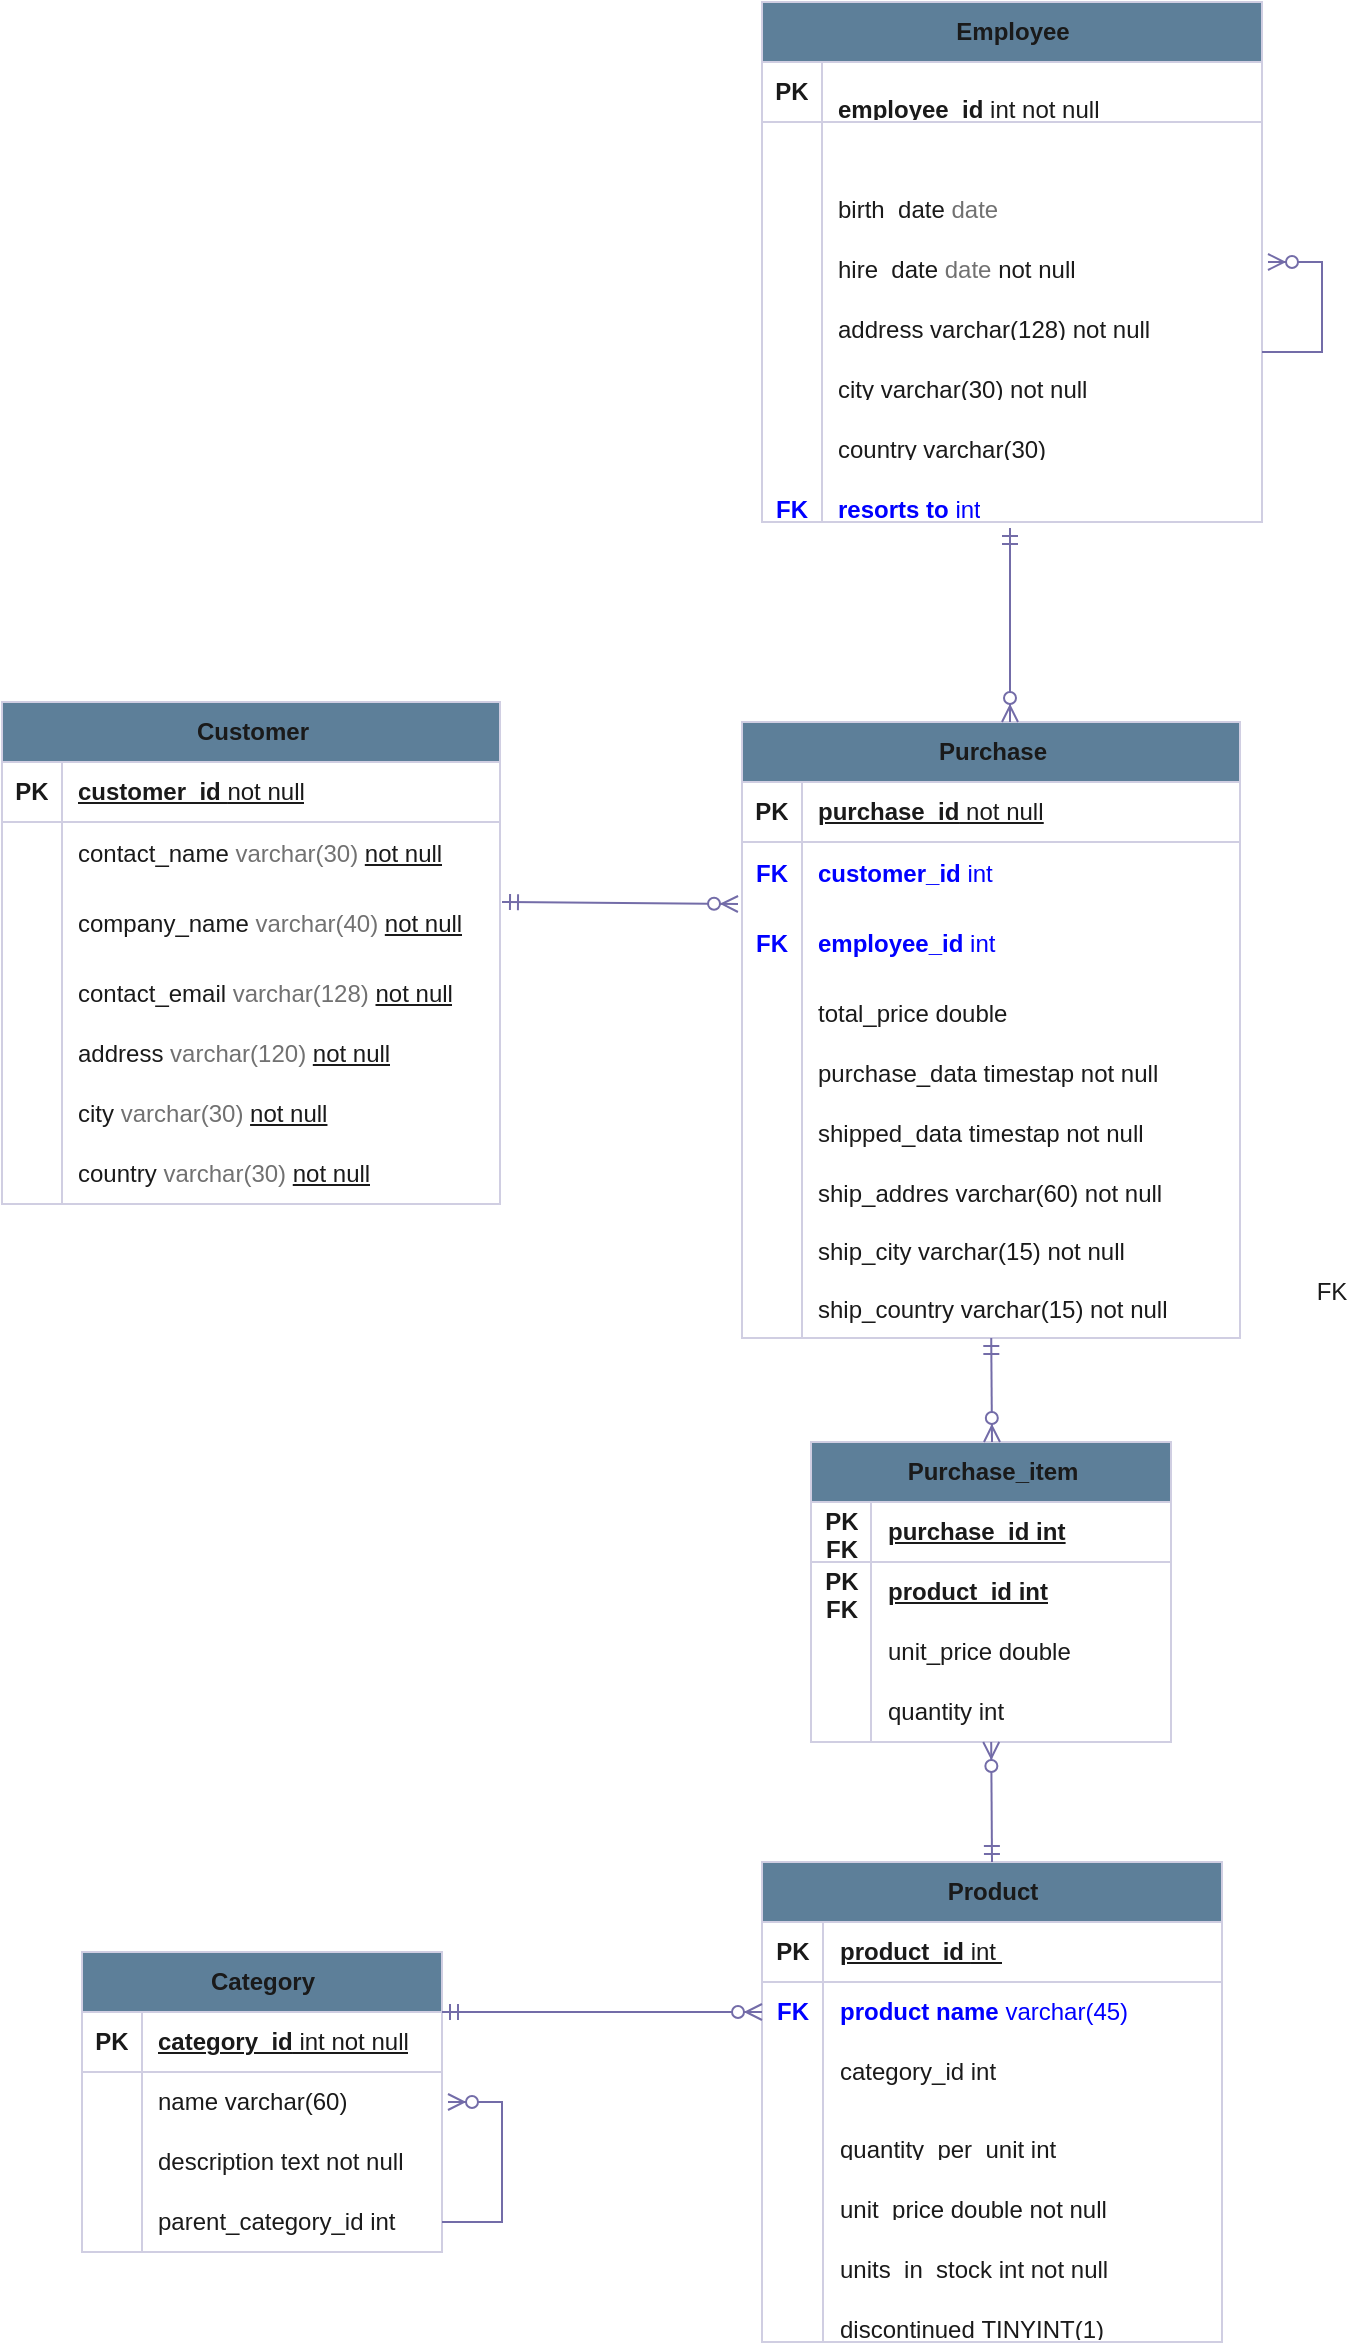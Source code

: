 <mxfile version="24.7.6" pages="2">
  <diagram id="R2lEEEUBdFMjLlhIrx00" name="Page-1">
    <mxGraphModel dx="704" dy="1447" grid="1" gridSize="10" guides="1" tooltips="1" connect="1" arrows="1" fold="1" page="1" pageScale="1" pageWidth="850" pageHeight="1100" math="0" shadow="0" extFonts="Permanent Marker^https://fonts.googleapis.com/css?family=Permanent+Marker">
      <root>
        <mxCell id="0" />
        <mxCell id="1" parent="0" />
        <mxCell id="vUsgY7-ng19fCDbpC5KG-64" value="Category" style="shape=table;startSize=30;container=1;collapsible=1;childLayout=tableLayout;fixedRows=1;rowLines=0;fontStyle=1;align=center;resizeLast=1;html=1;strokeColor=#D0CEE2;fontColor=#1A1A1A;fillColor=#5D7F99;perimeterSpacing=3;" vertex="1" parent="1">
          <mxGeometry x="60" y="845" width="180" height="150" as="geometry" />
        </mxCell>
        <mxCell id="vUsgY7-ng19fCDbpC5KG-65" value="" style="shape=tableRow;horizontal=0;startSize=0;swimlaneHead=0;swimlaneBody=0;fillColor=none;collapsible=0;dropTarget=0;points=[[0,0.5],[1,0.5]];portConstraint=eastwest;top=0;left=0;right=0;bottom=1;strokeColor=#D0CEE2;fontColor=#1A1A1A;" vertex="1" parent="vUsgY7-ng19fCDbpC5KG-64">
          <mxGeometry y="30" width="180" height="30" as="geometry" />
        </mxCell>
        <mxCell id="vUsgY7-ng19fCDbpC5KG-66" value="PK" style="shape=partialRectangle;connectable=0;fillColor=none;top=0;left=0;bottom=0;right=0;fontStyle=1;overflow=hidden;whiteSpace=wrap;html=1;strokeColor=#D0CEE2;fontColor=#1A1A1A;" vertex="1" parent="vUsgY7-ng19fCDbpC5KG-65">
          <mxGeometry width="30" height="30" as="geometry">
            <mxRectangle width="30" height="30" as="alternateBounds" />
          </mxGeometry>
        </mxCell>
        <mxCell id="vUsgY7-ng19fCDbpC5KG-67" value="&lt;u style=&quot;&quot;&gt;category_id&lt;/u&gt;&lt;u style=&quot;font-weight: 400;&quot;&gt; int not null&lt;/u&gt;" style="shape=partialRectangle;connectable=0;fillColor=none;top=0;left=0;bottom=0;right=0;align=left;spacingLeft=6;fontStyle=5;overflow=hidden;whiteSpace=wrap;html=1;strokeColor=#D0CEE2;fontColor=#1A1A1A;" vertex="1" parent="vUsgY7-ng19fCDbpC5KG-65">
          <mxGeometry x="30" width="150" height="30" as="geometry">
            <mxRectangle width="150" height="30" as="alternateBounds" />
          </mxGeometry>
        </mxCell>
        <mxCell id="vUsgY7-ng19fCDbpC5KG-68" value="" style="shape=tableRow;horizontal=0;startSize=0;swimlaneHead=0;swimlaneBody=0;fillColor=none;collapsible=0;dropTarget=0;points=[[0,0.5],[1,0.5]];portConstraint=eastwest;top=0;left=0;right=0;bottom=0;strokeColor=#D0CEE2;fontColor=#1A1A1A;" vertex="1" parent="vUsgY7-ng19fCDbpC5KG-64">
          <mxGeometry y="60" width="180" height="30" as="geometry" />
        </mxCell>
        <mxCell id="vUsgY7-ng19fCDbpC5KG-69" value="" style="shape=partialRectangle;connectable=0;fillColor=none;top=0;left=0;bottom=0;right=0;editable=1;overflow=hidden;whiteSpace=wrap;html=1;strokeColor=#D0CEE2;fontColor=#1A1A1A;" vertex="1" parent="vUsgY7-ng19fCDbpC5KG-68">
          <mxGeometry width="30" height="30" as="geometry">
            <mxRectangle width="30" height="30" as="alternateBounds" />
          </mxGeometry>
        </mxCell>
        <mxCell id="vUsgY7-ng19fCDbpC5KG-70" value="name varchar(60)" style="shape=partialRectangle;connectable=0;fillColor=none;top=0;left=0;bottom=0;right=0;align=left;spacingLeft=6;overflow=hidden;whiteSpace=wrap;html=1;strokeColor=#D0CEE2;fontColor=#1A1A1A;" vertex="1" parent="vUsgY7-ng19fCDbpC5KG-68">
          <mxGeometry x="30" width="150" height="30" as="geometry">
            <mxRectangle width="150" height="30" as="alternateBounds" />
          </mxGeometry>
        </mxCell>
        <mxCell id="vUsgY7-ng19fCDbpC5KG-71" value="" style="shape=tableRow;horizontal=0;startSize=0;swimlaneHead=0;swimlaneBody=0;fillColor=none;collapsible=0;dropTarget=0;points=[[0,0.5],[1,0.5]];portConstraint=eastwest;top=0;left=0;right=0;bottom=0;strokeColor=#D0CEE2;fontColor=#1A1A1A;" vertex="1" parent="vUsgY7-ng19fCDbpC5KG-64">
          <mxGeometry y="90" width="180" height="30" as="geometry" />
        </mxCell>
        <mxCell id="vUsgY7-ng19fCDbpC5KG-72" value="" style="shape=partialRectangle;connectable=0;fillColor=none;top=0;left=0;bottom=0;right=0;editable=1;overflow=hidden;whiteSpace=wrap;html=1;strokeColor=#D0CEE2;fontColor=#1A1A1A;" vertex="1" parent="vUsgY7-ng19fCDbpC5KG-71">
          <mxGeometry width="30" height="30" as="geometry">
            <mxRectangle width="30" height="30" as="alternateBounds" />
          </mxGeometry>
        </mxCell>
        <mxCell id="vUsgY7-ng19fCDbpC5KG-73" value="description text not null" style="shape=partialRectangle;connectable=0;fillColor=none;top=0;left=0;bottom=0;right=0;align=left;spacingLeft=6;overflow=hidden;whiteSpace=wrap;html=1;strokeColor=#D0CEE2;fontColor=#1A1A1A;" vertex="1" parent="vUsgY7-ng19fCDbpC5KG-71">
          <mxGeometry x="30" width="150" height="30" as="geometry">
            <mxRectangle width="150" height="30" as="alternateBounds" />
          </mxGeometry>
        </mxCell>
        <mxCell id="vUsgY7-ng19fCDbpC5KG-90" value="" style="shape=tableRow;horizontal=0;startSize=0;swimlaneHead=0;swimlaneBody=0;fillColor=none;collapsible=0;dropTarget=0;points=[[0,0.5],[1,0.5]];portConstraint=eastwest;top=0;left=0;right=0;bottom=0;strokeColor=#D0CEE2;fontColor=#1A1A1A;" vertex="1" parent="vUsgY7-ng19fCDbpC5KG-64">
          <mxGeometry y="120" width="180" height="30" as="geometry" />
        </mxCell>
        <mxCell id="vUsgY7-ng19fCDbpC5KG-91" value="" style="shape=partialRectangle;connectable=0;fillColor=none;top=0;left=0;bottom=0;right=0;editable=1;overflow=hidden;whiteSpace=wrap;html=1;strokeColor=#D0CEE2;fontColor=#1A1A1A;" vertex="1" parent="vUsgY7-ng19fCDbpC5KG-90">
          <mxGeometry width="30" height="30" as="geometry">
            <mxRectangle width="30" height="30" as="alternateBounds" />
          </mxGeometry>
        </mxCell>
        <mxCell id="vUsgY7-ng19fCDbpC5KG-92" value="parent_category_id int" style="shape=partialRectangle;connectable=0;fillColor=none;top=0;left=0;bottom=0;right=0;align=left;spacingLeft=6;overflow=hidden;whiteSpace=wrap;html=1;strokeColor=#D0CEE2;fontColor=#1A1A1A;" vertex="1" parent="vUsgY7-ng19fCDbpC5KG-90">
          <mxGeometry x="30" width="150" height="30" as="geometry">
            <mxRectangle width="150" height="30" as="alternateBounds" />
          </mxGeometry>
        </mxCell>
        <mxCell id="J0RzfSza5QBcRtgYa5vt-33" value="" style="edgeStyle=entityRelationEdgeStyle;fontSize=12;html=1;endArrow=ERzeroToMany;endFill=1;rounded=0;strokeColor=#736CA8;fontColor=#1A1A1A;exitX=1;exitY=0.5;exitDx=0;exitDy=0;" edge="1" parent="vUsgY7-ng19fCDbpC5KG-64" source="vUsgY7-ng19fCDbpC5KG-90" target="vUsgY7-ng19fCDbpC5KG-64">
          <mxGeometry width="100" height="100" relative="1" as="geometry">
            <mxPoint x="190" y="145" as="sourcePoint" />
            <mxPoint x="190" y="35" as="targetPoint" />
            <Array as="points">
              <mxPoint x="200" y="33" />
            </Array>
          </mxGeometry>
        </mxCell>
        <mxCell id="vUsgY7-ng19fCDbpC5KG-81" value="FK" style="shape=partialRectangle;connectable=0;fillColor=none;top=0;left=0;bottom=0;right=0;editable=1;overflow=hidden;whiteSpace=wrap;html=1;strokeColor=#D0CEE2;fontColor=#1A1A1A;" vertex="1" parent="1">
          <mxGeometry x="670" y="500" width="30" height="30" as="geometry">
            <mxRectangle width="30" height="20" as="alternateBounds" />
          </mxGeometry>
        </mxCell>
        <mxCell id="vUsgY7-ng19fCDbpC5KG-96" value="Employee" style="shape=table;startSize=30;container=1;collapsible=1;childLayout=tableLayout;fixedRows=1;rowLines=0;fontStyle=1;align=center;resizeLast=1;html=1;strokeColor=#D0CEE2;fontColor=#1A1A1A;fillColor=#5D7F99;perimeterSpacing=3;" vertex="1" parent="1">
          <mxGeometry x="400" y="-130" width="250" height="260" as="geometry" />
        </mxCell>
        <mxCell id="vUsgY7-ng19fCDbpC5KG-97" value="" style="shape=tableRow;horizontal=0;startSize=0;swimlaneHead=0;swimlaneBody=0;fillColor=none;collapsible=0;dropTarget=0;points=[[0,0.5],[1,0.5]];portConstraint=eastwest;top=0;left=0;right=0;bottom=1;strokeColor=#D0CEE2;fontColor=#1A1A1A;" vertex="1" parent="vUsgY7-ng19fCDbpC5KG-96">
          <mxGeometry y="30" width="250" height="30" as="geometry" />
        </mxCell>
        <mxCell id="vUsgY7-ng19fCDbpC5KG-98" value="PK" style="shape=partialRectangle;connectable=0;fillColor=none;top=0;left=0;bottom=0;right=0;fontStyle=1;overflow=hidden;whiteSpace=wrap;html=1;strokeColor=#D0CEE2;fontColor=#1A1A1A;" vertex="1" parent="vUsgY7-ng19fCDbpC5KG-97">
          <mxGeometry width="30" height="30" as="geometry">
            <mxRectangle width="30" height="30" as="alternateBounds" />
          </mxGeometry>
        </mxCell>
        <mxCell id="vUsgY7-ng19fCDbpC5KG-99" value="&lt;div&gt;&lt;u&gt;&lt;br&gt;&lt;/u&gt;&lt;/div&gt;&lt;u&gt;employee_id &lt;span style=&quot;font-weight: normal;&quot;&gt;int not null&lt;/span&gt;&lt;/u&gt;" style="shape=partialRectangle;connectable=0;fillColor=none;top=0;left=0;bottom=0;right=0;align=left;spacingLeft=6;fontStyle=5;overflow=hidden;whiteSpace=wrap;html=1;strokeColor=#D0CEE2;fontColor=#1A1A1A;" vertex="1" parent="vUsgY7-ng19fCDbpC5KG-97">
          <mxGeometry x="30" width="220" height="30" as="geometry">
            <mxRectangle width="220" height="30" as="alternateBounds" />
          </mxGeometry>
        </mxCell>
        <mxCell id="vUsgY7-ng19fCDbpC5KG-100" value="" style="shape=tableRow;horizontal=0;startSize=0;swimlaneHead=0;swimlaneBody=0;fillColor=none;collapsible=0;dropTarget=0;points=[[0,0.5],[1,0.5]];portConstraint=eastwest;top=0;left=0;right=0;bottom=0;strokeColor=#D0CEE2;fontColor=#1A1A1A;" vertex="1" parent="vUsgY7-ng19fCDbpC5KG-96">
          <mxGeometry y="60" width="250" height="20" as="geometry" />
        </mxCell>
        <mxCell id="vUsgY7-ng19fCDbpC5KG-101" value="" style="shape=partialRectangle;connectable=0;fillColor=none;top=0;left=0;bottom=0;right=0;editable=1;overflow=hidden;whiteSpace=wrap;html=1;strokeColor=#D0CEE2;fontColor=#1A1A1A;" vertex="1" parent="vUsgY7-ng19fCDbpC5KG-100">
          <mxGeometry width="30" height="20" as="geometry">
            <mxRectangle width="30" height="20" as="alternateBounds" />
          </mxGeometry>
        </mxCell>
        <mxCell id="vUsgY7-ng19fCDbpC5KG-102" value="&lt;div&gt;&lt;br&gt;&lt;/div&gt;last_name&amp;nbsp;varchar(40)" style="shape=partialRectangle;connectable=0;fillColor=none;top=0;left=0;bottom=0;right=0;align=left;spacingLeft=6;overflow=hidden;whiteSpace=wrap;html=1;strokeColor=#D0CEE2;fontColor=#1A1A1A;" vertex="1" parent="vUsgY7-ng19fCDbpC5KG-100">
          <mxGeometry x="30" width="220" height="20" as="geometry">
            <mxRectangle width="220" height="20" as="alternateBounds" />
          </mxGeometry>
        </mxCell>
        <mxCell id="vUsgY7-ng19fCDbpC5KG-103" value="" style="shape=tableRow;horizontal=0;startSize=0;swimlaneHead=0;swimlaneBody=0;fillColor=none;collapsible=0;dropTarget=0;points=[[0,0.5],[1,0.5]];portConstraint=eastwest;top=0;left=0;right=0;bottom=0;strokeColor=#D0CEE2;fontColor=#1A1A1A;" vertex="1" parent="vUsgY7-ng19fCDbpC5KG-96">
          <mxGeometry y="80" width="250" height="30" as="geometry" />
        </mxCell>
        <mxCell id="vUsgY7-ng19fCDbpC5KG-104" value="" style="shape=partialRectangle;connectable=0;fillColor=none;top=0;left=0;bottom=0;right=0;editable=1;overflow=hidden;whiteSpace=wrap;html=1;strokeColor=#D0CEE2;fontColor=#1A1A1A;" vertex="1" parent="vUsgY7-ng19fCDbpC5KG-103">
          <mxGeometry width="30" height="30" as="geometry">
            <mxRectangle width="30" height="30" as="alternateBounds" />
          </mxGeometry>
        </mxCell>
        <mxCell id="vUsgY7-ng19fCDbpC5KG-105" value="&lt;div&gt;&lt;br&gt;&lt;/div&gt;birth_date&amp;nbsp;&lt;span style=&quot;color: rgb(113, 113, 113);&quot;&gt;date&lt;/span&gt;&lt;table style=&quot;border-style: none; border-collapse: collapse;&quot;&gt;&lt;tbody&gt;&lt;tr&gt;&lt;td style=&quot;border-style: none; padding-left: 15px;&quot;&gt;&lt;br&gt;&lt;/td&gt;&lt;td style=&quot;border-style: none; padding-left: 15px;&quot;&gt;&lt;br&gt;&lt;/td&gt;&lt;/tr&gt;&lt;/tbody&gt;&lt;/table&gt;" style="shape=partialRectangle;connectable=0;fillColor=none;top=0;left=0;bottom=0;right=0;align=left;spacingLeft=6;overflow=hidden;whiteSpace=wrap;html=1;strokeColor=#D0CEE2;fontColor=#1A1A1A;" vertex="1" parent="vUsgY7-ng19fCDbpC5KG-103">
          <mxGeometry x="30" width="220" height="30" as="geometry">
            <mxRectangle width="220" height="30" as="alternateBounds" />
          </mxGeometry>
        </mxCell>
        <mxCell id="vUsgY7-ng19fCDbpC5KG-187" value="" style="shape=tableRow;horizontal=0;startSize=0;swimlaneHead=0;swimlaneBody=0;fillColor=none;collapsible=0;dropTarget=0;points=[[0,0.5],[1,0.5]];portConstraint=eastwest;top=0;left=0;right=0;bottom=0;strokeColor=#D0CEE2;fontColor=#1A1A1A;" vertex="1" parent="vUsgY7-ng19fCDbpC5KG-96">
          <mxGeometry y="110" width="250" height="30" as="geometry" />
        </mxCell>
        <mxCell id="vUsgY7-ng19fCDbpC5KG-188" value="" style="shape=partialRectangle;connectable=0;fillColor=none;top=0;left=0;bottom=0;right=0;editable=1;overflow=hidden;whiteSpace=wrap;html=1;strokeColor=#D0CEE2;fontColor=#1A1A1A;" vertex="1" parent="vUsgY7-ng19fCDbpC5KG-187">
          <mxGeometry width="30" height="30" as="geometry">
            <mxRectangle width="30" height="30" as="alternateBounds" />
          </mxGeometry>
        </mxCell>
        <mxCell id="vUsgY7-ng19fCDbpC5KG-189" value="&lt;div&gt;&lt;br&gt;&lt;/div&gt;hire_date&amp;nbsp;&lt;span style=&quot;color: rgb(113, 113, 113);&quot;&gt;date&amp;nbsp;&lt;/span&gt;not null&lt;table style=&quot;border-style: none; border-collapse: collapse;&quot;&gt;&lt;tbody&gt;&lt;tr&gt;&lt;td style=&quot;border-style: none; padding-left: 15px;&quot;&gt;&lt;/td&gt;&lt;td style=&quot;border-style: none; padding-left: 15px;&quot;&gt;&lt;br&gt;&lt;/td&gt;&lt;td style=&quot;border-style: none; padding-left: 15px;&quot;&gt;&lt;br&gt;&lt;/td&gt;&lt;/tr&gt;&lt;/tbody&gt;&lt;/table&gt;" style="shape=partialRectangle;connectable=0;fillColor=none;top=0;left=0;bottom=0;right=0;align=left;spacingLeft=6;overflow=hidden;whiteSpace=wrap;html=1;strokeColor=#D0CEE2;fontColor=#1A1A1A;" vertex="1" parent="vUsgY7-ng19fCDbpC5KG-187">
          <mxGeometry x="30" width="220" height="30" as="geometry">
            <mxRectangle width="220" height="30" as="alternateBounds" />
          </mxGeometry>
        </mxCell>
        <mxCell id="vUsgY7-ng19fCDbpC5KG-190" value="" style="shape=tableRow;horizontal=0;startSize=0;swimlaneHead=0;swimlaneBody=0;fillColor=none;collapsible=0;dropTarget=0;points=[[0,0.5],[1,0.5]];portConstraint=eastwest;top=0;left=0;right=0;bottom=0;strokeColor=#D0CEE2;fontColor=#1A1A1A;" vertex="1" parent="vUsgY7-ng19fCDbpC5KG-96">
          <mxGeometry y="140" width="250" height="30" as="geometry" />
        </mxCell>
        <mxCell id="vUsgY7-ng19fCDbpC5KG-191" value="" style="shape=partialRectangle;connectable=0;fillColor=none;top=0;left=0;bottom=0;right=0;editable=1;overflow=hidden;whiteSpace=wrap;html=1;strokeColor=#D0CEE2;fontColor=#1A1A1A;" vertex="1" parent="vUsgY7-ng19fCDbpC5KG-190">
          <mxGeometry width="30" height="30" as="geometry">
            <mxRectangle width="30" height="30" as="alternateBounds" />
          </mxGeometry>
        </mxCell>
        <mxCell id="vUsgY7-ng19fCDbpC5KG-192" value="&lt;div&gt;&lt;br&gt;&lt;/div&gt;address varchar(128) not null&lt;div&gt;&lt;br&gt;&lt;/div&gt;" style="shape=partialRectangle;connectable=0;fillColor=none;top=0;left=0;bottom=0;right=0;align=left;spacingLeft=6;overflow=hidden;whiteSpace=wrap;html=1;strokeColor=#D0CEE2;fontColor=#1A1A1A;" vertex="1" parent="vUsgY7-ng19fCDbpC5KG-190">
          <mxGeometry x="30" width="220" height="30" as="geometry">
            <mxRectangle width="220" height="30" as="alternateBounds" />
          </mxGeometry>
        </mxCell>
        <mxCell id="vUsgY7-ng19fCDbpC5KG-106" value="" style="shape=tableRow;horizontal=0;startSize=0;swimlaneHead=0;swimlaneBody=0;fillColor=none;collapsible=0;dropTarget=0;points=[[0,0.5],[1,0.5]];portConstraint=eastwest;top=0;left=0;right=0;bottom=0;strokeColor=#D0CEE2;fontColor=#1A1A1A;" vertex="1" parent="vUsgY7-ng19fCDbpC5KG-96">
          <mxGeometry y="170" width="250" height="30" as="geometry" />
        </mxCell>
        <mxCell id="vUsgY7-ng19fCDbpC5KG-107" value="" style="shape=partialRectangle;connectable=0;fillColor=none;top=0;left=0;bottom=0;right=0;editable=1;overflow=hidden;whiteSpace=wrap;html=1;strokeColor=#D0CEE2;fontColor=#1A1A1A;" vertex="1" parent="vUsgY7-ng19fCDbpC5KG-106">
          <mxGeometry width="30" height="30" as="geometry">
            <mxRectangle width="30" height="30" as="alternateBounds" />
          </mxGeometry>
        </mxCell>
        <mxCell id="vUsgY7-ng19fCDbpC5KG-108" value="&lt;div&gt;&lt;br&gt;&lt;/div&gt;city varchar(30) not null" style="shape=partialRectangle;connectable=0;fillColor=none;top=0;left=0;bottom=0;right=0;align=left;spacingLeft=6;overflow=hidden;whiteSpace=wrap;html=1;strokeColor=#D0CEE2;fontColor=#1A1A1A;" vertex="1" parent="vUsgY7-ng19fCDbpC5KG-106">
          <mxGeometry x="30" width="220" height="30" as="geometry">
            <mxRectangle width="220" height="30" as="alternateBounds" />
          </mxGeometry>
        </mxCell>
        <mxCell id="vUsgY7-ng19fCDbpC5KG-193" value="" style="shape=tableRow;horizontal=0;startSize=0;swimlaneHead=0;swimlaneBody=0;fillColor=none;collapsible=0;dropTarget=0;points=[[0,0.5],[1,0.5]];portConstraint=eastwest;top=0;left=0;right=0;bottom=0;strokeColor=#D0CEE2;fontColor=#1A1A1A;" vertex="1" parent="vUsgY7-ng19fCDbpC5KG-96">
          <mxGeometry y="200" width="250" height="30" as="geometry" />
        </mxCell>
        <mxCell id="vUsgY7-ng19fCDbpC5KG-194" value="" style="shape=partialRectangle;connectable=0;fillColor=none;top=0;left=0;bottom=0;right=0;editable=1;overflow=hidden;whiteSpace=wrap;html=1;strokeColor=#D0CEE2;fontColor=#1A1A1A;" vertex="1" parent="vUsgY7-ng19fCDbpC5KG-193">
          <mxGeometry width="30" height="30" as="geometry">
            <mxRectangle width="30" height="30" as="alternateBounds" />
          </mxGeometry>
        </mxCell>
        <mxCell id="vUsgY7-ng19fCDbpC5KG-195" value="&lt;div&gt;&lt;br&gt;&lt;/div&gt;country varchar(30)" style="shape=partialRectangle;connectable=0;fillColor=none;top=0;left=0;bottom=0;right=0;align=left;spacingLeft=6;overflow=hidden;whiteSpace=wrap;html=1;strokeColor=#D0CEE2;fontColor=#1A1A1A;" vertex="1" parent="vUsgY7-ng19fCDbpC5KG-193">
          <mxGeometry x="30" width="220" height="30" as="geometry">
            <mxRectangle width="220" height="30" as="alternateBounds" />
          </mxGeometry>
        </mxCell>
        <mxCell id="vUsgY7-ng19fCDbpC5KG-196" value="" style="shape=tableRow;horizontal=0;startSize=0;swimlaneHead=0;swimlaneBody=0;fillColor=none;collapsible=0;dropTarget=0;points=[[0,0.5],[1,0.5]];portConstraint=eastwest;top=0;left=0;right=0;bottom=0;strokeColor=#D0CEE2;fontColor=#1A1A1A;" vertex="1" parent="vUsgY7-ng19fCDbpC5KG-96">
          <mxGeometry y="230" width="250" height="30" as="geometry" />
        </mxCell>
        <mxCell id="vUsgY7-ng19fCDbpC5KG-197" value="&lt;div&gt;&lt;font color=&quot;#0000ff&quot;&gt;&lt;b&gt;&lt;br&gt;&lt;/b&gt;&lt;/font&gt;&lt;/div&gt;&lt;font color=&quot;#0000ff&quot;&gt;&lt;b&gt;FK&lt;/b&gt;&lt;/font&gt;" style="shape=partialRectangle;connectable=0;fillColor=none;top=0;left=0;bottom=0;right=0;editable=1;overflow=hidden;whiteSpace=wrap;html=1;strokeColor=#D0CEE2;fontColor=#1A1A1A;" vertex="1" parent="vUsgY7-ng19fCDbpC5KG-196">
          <mxGeometry width="30" height="30" as="geometry">
            <mxRectangle width="30" height="30" as="alternateBounds" />
          </mxGeometry>
        </mxCell>
        <mxCell id="vUsgY7-ng19fCDbpC5KG-198" value="&lt;div&gt;&lt;/div&gt;&lt;div&gt;&lt;b&gt;&lt;font color=&quot;#0000ff&quot;&gt;&lt;br&gt;&lt;/font&gt;&lt;/b&gt;&lt;/div&gt;&lt;div&gt;&lt;font style=&quot;&quot; color=&quot;#0000ff&quot;&gt;&lt;b&gt;resorts to &lt;/b&gt;int&lt;/font&gt;&lt;/div&gt;" style="shape=partialRectangle;connectable=0;fillColor=none;top=0;left=0;bottom=0;right=0;align=left;spacingLeft=6;overflow=hidden;whiteSpace=wrap;html=1;strokeColor=#D0CEE2;fontColor=#1A1A1A;" vertex="1" parent="vUsgY7-ng19fCDbpC5KG-196">
          <mxGeometry x="30" width="220" height="30" as="geometry">
            <mxRectangle width="220" height="30" as="alternateBounds" />
          </mxGeometry>
        </mxCell>
        <mxCell id="vUsgY7-ng19fCDbpC5KG-109" value="Customer" style="shape=table;startSize=30;container=1;collapsible=1;childLayout=tableLayout;fixedRows=1;rowLines=0;fontStyle=1;align=center;resizeLast=1;html=1;strokeColor=#D0CEE2;fontColor=#1A1A1A;fillColor=#5D7F99;perimeterSpacing=3;" vertex="1" parent="1">
          <mxGeometry x="20" y="220" width="249" height="251" as="geometry" />
        </mxCell>
        <mxCell id="vUsgY7-ng19fCDbpC5KG-110" value="" style="shape=tableRow;horizontal=0;startSize=0;swimlaneHead=0;swimlaneBody=0;fillColor=none;collapsible=0;dropTarget=0;points=[[0,0.5],[1,0.5]];portConstraint=eastwest;top=0;left=0;right=0;bottom=1;strokeColor=#D0CEE2;fontColor=#1A1A1A;" vertex="1" parent="vUsgY7-ng19fCDbpC5KG-109">
          <mxGeometry y="30" width="249" height="30" as="geometry" />
        </mxCell>
        <mxCell id="vUsgY7-ng19fCDbpC5KG-111" value="PK" style="shape=partialRectangle;connectable=0;fillColor=none;top=0;left=0;bottom=0;right=0;fontStyle=1;overflow=hidden;whiteSpace=wrap;html=1;strokeColor=#D0CEE2;fontColor=#1A1A1A;" vertex="1" parent="vUsgY7-ng19fCDbpC5KG-110">
          <mxGeometry width="30" height="30" as="geometry">
            <mxRectangle width="30" height="30" as="alternateBounds" />
          </mxGeometry>
        </mxCell>
        <mxCell id="vUsgY7-ng19fCDbpC5KG-112" value="&lt;u&gt;customer_id&amp;nbsp;&lt;/u&gt;&lt;u style=&quot;font-weight: 400;&quot;&gt;not null&lt;/u&gt;" style="shape=partialRectangle;connectable=0;fillColor=none;top=0;left=0;bottom=0;right=0;align=left;spacingLeft=6;fontStyle=5;overflow=hidden;whiteSpace=wrap;html=1;strokeColor=#D0CEE2;fontColor=#1A1A1A;" vertex="1" parent="vUsgY7-ng19fCDbpC5KG-110">
          <mxGeometry x="30" width="219" height="30" as="geometry">
            <mxRectangle width="219" height="30" as="alternateBounds" />
          </mxGeometry>
        </mxCell>
        <mxCell id="vUsgY7-ng19fCDbpC5KG-113" value="" style="shape=tableRow;horizontal=0;startSize=0;swimlaneHead=0;swimlaneBody=0;fillColor=none;collapsible=0;dropTarget=0;points=[[0,0.5],[1,0.5]];portConstraint=eastwest;top=0;left=0;right=0;bottom=0;strokeColor=#D0CEE2;fontColor=#1A1A1A;" vertex="1" parent="vUsgY7-ng19fCDbpC5KG-109">
          <mxGeometry y="60" width="249" height="31" as="geometry" />
        </mxCell>
        <mxCell id="vUsgY7-ng19fCDbpC5KG-114" value="" style="shape=partialRectangle;connectable=0;fillColor=none;top=0;left=0;bottom=0;right=0;editable=1;overflow=hidden;whiteSpace=wrap;html=1;strokeColor=#D0CEE2;fontColor=#1A1A1A;" vertex="1" parent="vUsgY7-ng19fCDbpC5KG-113">
          <mxGeometry width="30" height="31" as="geometry">
            <mxRectangle width="30" height="31" as="alternateBounds" />
          </mxGeometry>
        </mxCell>
        <mxCell id="vUsgY7-ng19fCDbpC5KG-115" value="contact_name&amp;nbsp;&lt;font color=&quot;#717171&quot;&gt;varchar(30)&amp;nbsp;&lt;/font&gt;&lt;u&gt;not null&lt;/u&gt;" style="shape=partialRectangle;connectable=0;fillColor=none;top=0;left=0;bottom=0;right=0;align=left;spacingLeft=6;overflow=hidden;whiteSpace=wrap;html=1;strokeColor=#D0CEE2;fontColor=#1A1A1A;" vertex="1" parent="vUsgY7-ng19fCDbpC5KG-113">
          <mxGeometry x="30" width="219" height="31" as="geometry">
            <mxRectangle width="219" height="31" as="alternateBounds" />
          </mxGeometry>
        </mxCell>
        <mxCell id="vUsgY7-ng19fCDbpC5KG-116" value="" style="shape=tableRow;horizontal=0;startSize=0;swimlaneHead=0;swimlaneBody=0;fillColor=none;collapsible=0;dropTarget=0;points=[[0,0.5],[1,0.5]];portConstraint=eastwest;top=0;left=0;right=0;bottom=0;strokeColor=#D0CEE2;fontColor=#1A1A1A;" vertex="1" parent="vUsgY7-ng19fCDbpC5KG-109">
          <mxGeometry y="91" width="249" height="40" as="geometry" />
        </mxCell>
        <mxCell id="vUsgY7-ng19fCDbpC5KG-117" value="" style="shape=partialRectangle;connectable=0;fillColor=none;top=0;left=0;bottom=0;right=0;editable=1;overflow=hidden;whiteSpace=wrap;html=1;strokeColor=#D0CEE2;fontColor=#1A1A1A;" vertex="1" parent="vUsgY7-ng19fCDbpC5KG-116">
          <mxGeometry width="30" height="40" as="geometry">
            <mxRectangle width="30" height="40" as="alternateBounds" />
          </mxGeometry>
        </mxCell>
        <mxCell id="vUsgY7-ng19fCDbpC5KG-118" value="company_name&amp;nbsp;&lt;font color=&quot;#717171&quot;&gt;varchar(40)&amp;nbsp;&lt;/font&gt;&lt;u&gt;not null&lt;/u&gt;" style="shape=partialRectangle;connectable=0;fillColor=none;top=0;left=0;bottom=0;right=0;align=left;spacingLeft=6;overflow=hidden;whiteSpace=wrap;html=1;strokeColor=#D0CEE2;fontColor=#1A1A1A;" vertex="1" parent="vUsgY7-ng19fCDbpC5KG-116">
          <mxGeometry x="30" width="219" height="40" as="geometry">
            <mxRectangle width="219" height="40" as="alternateBounds" />
          </mxGeometry>
        </mxCell>
        <mxCell id="vUsgY7-ng19fCDbpC5KG-178" value="" style="shape=tableRow;horizontal=0;startSize=0;swimlaneHead=0;swimlaneBody=0;fillColor=none;collapsible=0;dropTarget=0;points=[[0,0.5],[1,0.5]];portConstraint=eastwest;top=0;left=0;right=0;bottom=0;strokeColor=#D0CEE2;fontColor=#1A1A1A;" vertex="1" parent="vUsgY7-ng19fCDbpC5KG-109">
          <mxGeometry y="131" width="249" height="30" as="geometry" />
        </mxCell>
        <mxCell id="vUsgY7-ng19fCDbpC5KG-179" value="" style="shape=partialRectangle;connectable=0;fillColor=none;top=0;left=0;bottom=0;right=0;editable=1;overflow=hidden;whiteSpace=wrap;html=1;strokeColor=#D0CEE2;fontColor=#1A1A1A;" vertex="1" parent="vUsgY7-ng19fCDbpC5KG-178">
          <mxGeometry width="30" height="30" as="geometry">
            <mxRectangle width="30" height="30" as="alternateBounds" />
          </mxGeometry>
        </mxCell>
        <mxCell id="vUsgY7-ng19fCDbpC5KG-180" value="contact_email&amp;nbsp;&lt;font color=&quot;#717171&quot;&gt;varchar(128)&amp;nbsp;&lt;/font&gt;&lt;u&gt;not null&lt;/u&gt;" style="shape=partialRectangle;connectable=0;fillColor=none;top=0;left=0;bottom=0;right=0;align=left;spacingLeft=6;overflow=hidden;whiteSpace=wrap;html=1;strokeColor=#D0CEE2;fontColor=#1A1A1A;" vertex="1" parent="vUsgY7-ng19fCDbpC5KG-178">
          <mxGeometry x="30" width="219" height="30" as="geometry">
            <mxRectangle width="219" height="30" as="alternateBounds" />
          </mxGeometry>
        </mxCell>
        <mxCell id="vUsgY7-ng19fCDbpC5KG-181" value="" style="shape=tableRow;horizontal=0;startSize=0;swimlaneHead=0;swimlaneBody=0;fillColor=none;collapsible=0;dropTarget=0;points=[[0,0.5],[1,0.5]];portConstraint=eastwest;top=0;left=0;right=0;bottom=0;strokeColor=#D0CEE2;fontColor=#1A1A1A;" vertex="1" parent="vUsgY7-ng19fCDbpC5KG-109">
          <mxGeometry y="161" width="249" height="30" as="geometry" />
        </mxCell>
        <mxCell id="vUsgY7-ng19fCDbpC5KG-182" value="" style="shape=partialRectangle;connectable=0;fillColor=none;top=0;left=0;bottom=0;right=0;editable=1;overflow=hidden;whiteSpace=wrap;html=1;strokeColor=#D0CEE2;fontColor=#1A1A1A;" vertex="1" parent="vUsgY7-ng19fCDbpC5KG-181">
          <mxGeometry width="30" height="30" as="geometry">
            <mxRectangle width="30" height="30" as="alternateBounds" />
          </mxGeometry>
        </mxCell>
        <mxCell id="vUsgY7-ng19fCDbpC5KG-183" value="address&amp;nbsp;&lt;font color=&quot;#717171&quot;&gt;varchar(120)&amp;nbsp;&lt;/font&gt;&lt;u&gt;not null&lt;/u&gt;" style="shape=partialRectangle;connectable=0;fillColor=none;top=0;left=0;bottom=0;right=0;align=left;spacingLeft=6;overflow=hidden;whiteSpace=wrap;html=1;strokeColor=#D0CEE2;fontColor=#1A1A1A;" vertex="1" parent="vUsgY7-ng19fCDbpC5KG-181">
          <mxGeometry x="30" width="219" height="30" as="geometry">
            <mxRectangle width="219" height="30" as="alternateBounds" />
          </mxGeometry>
        </mxCell>
        <mxCell id="vUsgY7-ng19fCDbpC5KG-184" value="" style="shape=tableRow;horizontal=0;startSize=0;swimlaneHead=0;swimlaneBody=0;fillColor=none;collapsible=0;dropTarget=0;points=[[0,0.5],[1,0.5]];portConstraint=eastwest;top=0;left=0;right=0;bottom=0;strokeColor=#D0CEE2;fontColor=#1A1A1A;" vertex="1" parent="vUsgY7-ng19fCDbpC5KG-109">
          <mxGeometry y="191" width="249" height="30" as="geometry" />
        </mxCell>
        <mxCell id="vUsgY7-ng19fCDbpC5KG-185" value="" style="shape=partialRectangle;connectable=0;fillColor=none;top=0;left=0;bottom=0;right=0;editable=1;overflow=hidden;whiteSpace=wrap;html=1;strokeColor=#D0CEE2;fontColor=#1A1A1A;" vertex="1" parent="vUsgY7-ng19fCDbpC5KG-184">
          <mxGeometry width="30" height="30" as="geometry">
            <mxRectangle width="30" height="30" as="alternateBounds" />
          </mxGeometry>
        </mxCell>
        <mxCell id="vUsgY7-ng19fCDbpC5KG-186" value="city&amp;nbsp;&lt;font color=&quot;#717171&quot;&gt;varchar(30)&amp;nbsp;&lt;/font&gt;&lt;u&gt;not null&lt;/u&gt;" style="shape=partialRectangle;connectable=0;fillColor=none;top=0;left=0;bottom=0;right=0;align=left;spacingLeft=6;overflow=hidden;whiteSpace=wrap;html=1;strokeColor=#D0CEE2;fontColor=#1A1A1A;" vertex="1" parent="vUsgY7-ng19fCDbpC5KG-184">
          <mxGeometry x="30" width="219" height="30" as="geometry">
            <mxRectangle width="219" height="30" as="alternateBounds" />
          </mxGeometry>
        </mxCell>
        <mxCell id="vUsgY7-ng19fCDbpC5KG-119" value="" style="shape=tableRow;horizontal=0;startSize=0;swimlaneHead=0;swimlaneBody=0;fillColor=none;collapsible=0;dropTarget=0;points=[[0,0.5],[1,0.5]];portConstraint=eastwest;top=0;left=0;right=0;bottom=0;strokeColor=#D0CEE2;fontColor=#1A1A1A;" vertex="1" parent="vUsgY7-ng19fCDbpC5KG-109">
          <mxGeometry y="221" width="249" height="30" as="geometry" />
        </mxCell>
        <mxCell id="vUsgY7-ng19fCDbpC5KG-120" value="" style="shape=partialRectangle;connectable=0;fillColor=none;top=0;left=0;bottom=0;right=0;editable=1;overflow=hidden;whiteSpace=wrap;html=1;strokeColor=#D0CEE2;fontColor=#1A1A1A;" vertex="1" parent="vUsgY7-ng19fCDbpC5KG-119">
          <mxGeometry width="30" height="30" as="geometry">
            <mxRectangle width="30" height="30" as="alternateBounds" />
          </mxGeometry>
        </mxCell>
        <mxCell id="vUsgY7-ng19fCDbpC5KG-121" value="country&amp;nbsp;&lt;font color=&quot;#717171&quot;&gt;varchar(30)&amp;nbsp;&lt;/font&gt;&lt;u&gt;not null&lt;/u&gt;" style="shape=partialRectangle;connectable=0;fillColor=none;top=0;left=0;bottom=0;right=0;align=left;spacingLeft=6;overflow=hidden;whiteSpace=wrap;html=1;strokeColor=#D0CEE2;fontColor=#1A1A1A;" vertex="1" parent="vUsgY7-ng19fCDbpC5KG-119">
          <mxGeometry x="30" width="219" height="30" as="geometry">
            <mxRectangle width="219" height="30" as="alternateBounds" />
          </mxGeometry>
        </mxCell>
        <mxCell id="vUsgY7-ng19fCDbpC5KG-537" value="Purchase" style="shape=table;startSize=30;container=1;collapsible=1;childLayout=tableLayout;fixedRows=1;rowLines=0;fontStyle=1;align=center;resizeLast=1;html=1;strokeColor=#D0CEE2;fontColor=#1A1A1A;fillColor=#5D7F99;perimeterSpacing=3;" vertex="1" parent="1">
          <mxGeometry x="390" y="230" width="249" height="308" as="geometry" />
        </mxCell>
        <mxCell id="vUsgY7-ng19fCDbpC5KG-538" value="" style="shape=tableRow;horizontal=0;startSize=0;swimlaneHead=0;swimlaneBody=0;fillColor=none;collapsible=0;dropTarget=0;points=[[0,0.5],[1,0.5]];portConstraint=eastwest;top=0;left=0;right=0;bottom=1;strokeColor=#D0CEE2;fontColor=#1A1A1A;" vertex="1" parent="vUsgY7-ng19fCDbpC5KG-537">
          <mxGeometry y="30" width="249" height="30" as="geometry" />
        </mxCell>
        <mxCell id="vUsgY7-ng19fCDbpC5KG-539" value="PK" style="shape=partialRectangle;connectable=0;fillColor=none;top=0;left=0;bottom=0;right=0;fontStyle=1;overflow=hidden;whiteSpace=wrap;html=1;strokeColor=#D0CEE2;fontColor=#1A1A1A;" vertex="1" parent="vUsgY7-ng19fCDbpC5KG-538">
          <mxGeometry width="30" height="30" as="geometry">
            <mxRectangle width="30" height="30" as="alternateBounds" />
          </mxGeometry>
        </mxCell>
        <mxCell id="vUsgY7-ng19fCDbpC5KG-540" value="&lt;u&gt;purchase_id&lt;/u&gt;&lt;u&gt;&amp;nbsp;&lt;/u&gt;&lt;u style=&quot;font-weight: 400;&quot;&gt;not null&lt;/u&gt;" style="shape=partialRectangle;connectable=0;fillColor=none;top=0;left=0;bottom=0;right=0;align=left;spacingLeft=6;fontStyle=5;overflow=hidden;whiteSpace=wrap;html=1;strokeColor=#D0CEE2;fontColor=#1A1A1A;" vertex="1" parent="vUsgY7-ng19fCDbpC5KG-538">
          <mxGeometry x="30" width="219" height="30" as="geometry">
            <mxRectangle width="219" height="30" as="alternateBounds" />
          </mxGeometry>
        </mxCell>
        <mxCell id="vUsgY7-ng19fCDbpC5KG-541" value="" style="shape=tableRow;horizontal=0;startSize=0;swimlaneHead=0;swimlaneBody=0;fillColor=none;collapsible=0;dropTarget=0;points=[[0,0.5],[1,0.5]];portConstraint=eastwest;top=0;left=0;right=0;bottom=0;strokeColor=#D0CEE2;fontColor=#1A1A1A;" vertex="1" parent="vUsgY7-ng19fCDbpC5KG-537">
          <mxGeometry y="60" width="249" height="31" as="geometry" />
        </mxCell>
        <mxCell id="vUsgY7-ng19fCDbpC5KG-542" value="&lt;b&gt;&lt;font color=&quot;#0000ff&quot;&gt;FK&lt;/font&gt;&lt;/b&gt;" style="shape=partialRectangle;connectable=0;fillColor=none;top=0;left=0;bottom=0;right=0;editable=1;overflow=hidden;whiteSpace=wrap;html=1;strokeColor=#D0CEE2;fontColor=#1A1A1A;" vertex="1" parent="vUsgY7-ng19fCDbpC5KG-541">
          <mxGeometry width="30" height="31" as="geometry">
            <mxRectangle width="30" height="31" as="alternateBounds" />
          </mxGeometry>
        </mxCell>
        <mxCell id="vUsgY7-ng19fCDbpC5KG-543" value="&lt;font color=&quot;#0000ff&quot;&gt;&lt;b&gt;customer_id&lt;/b&gt;&amp;nbsp;int&amp;nbsp;&lt;/font&gt;" style="shape=partialRectangle;connectable=0;fillColor=none;top=0;left=0;bottom=0;right=0;align=left;spacingLeft=6;overflow=hidden;whiteSpace=wrap;html=1;strokeColor=#D0CEE2;fontColor=#1A1A1A;" vertex="1" parent="vUsgY7-ng19fCDbpC5KG-541">
          <mxGeometry x="30" width="219" height="31" as="geometry">
            <mxRectangle width="219" height="31" as="alternateBounds" />
          </mxGeometry>
        </mxCell>
        <mxCell id="vUsgY7-ng19fCDbpC5KG-544" value="" style="shape=tableRow;horizontal=0;startSize=0;swimlaneHead=0;swimlaneBody=0;fillColor=none;collapsible=0;dropTarget=0;points=[[0,0.5],[1,0.5]];portConstraint=eastwest;top=0;left=0;right=0;bottom=0;strokeColor=#D0CEE2;fontColor=#1A1A1A;" vertex="1" parent="vUsgY7-ng19fCDbpC5KG-537">
          <mxGeometry y="91" width="249" height="40" as="geometry" />
        </mxCell>
        <mxCell id="vUsgY7-ng19fCDbpC5KG-545" value="&lt;b&gt;&lt;font color=&quot;#0000ff&quot;&gt;FK&lt;/font&gt;&lt;/b&gt;" style="shape=partialRectangle;connectable=0;fillColor=none;top=0;left=0;bottom=0;right=0;editable=1;overflow=hidden;whiteSpace=wrap;html=1;strokeColor=#D0CEE2;fontColor=#1A1A1A;" vertex="1" parent="vUsgY7-ng19fCDbpC5KG-544">
          <mxGeometry width="30" height="40" as="geometry">
            <mxRectangle width="30" height="40" as="alternateBounds" />
          </mxGeometry>
        </mxCell>
        <mxCell id="vUsgY7-ng19fCDbpC5KG-546" value="&lt;font style=&quot;&quot; color=&quot;#0000ff&quot;&gt;&lt;b&gt;employee_id &lt;/b&gt;int&lt;/font&gt;" style="shape=partialRectangle;connectable=0;fillColor=none;top=0;left=0;bottom=0;right=0;align=left;spacingLeft=6;overflow=hidden;whiteSpace=wrap;html=1;strokeColor=#D0CEE2;fontColor=#1A1A1A;" vertex="1" parent="vUsgY7-ng19fCDbpC5KG-544">
          <mxGeometry x="30" width="219" height="40" as="geometry">
            <mxRectangle width="219" height="40" as="alternateBounds" />
          </mxGeometry>
        </mxCell>
        <mxCell id="vUsgY7-ng19fCDbpC5KG-547" value="" style="shape=tableRow;horizontal=0;startSize=0;swimlaneHead=0;swimlaneBody=0;fillColor=none;collapsible=0;dropTarget=0;points=[[0,0.5],[1,0.5]];portConstraint=eastwest;top=0;left=0;right=0;bottom=0;strokeColor=#D0CEE2;fontColor=#1A1A1A;" vertex="1" parent="vUsgY7-ng19fCDbpC5KG-537">
          <mxGeometry y="131" width="249" height="30" as="geometry" />
        </mxCell>
        <mxCell id="vUsgY7-ng19fCDbpC5KG-548" value="" style="shape=partialRectangle;connectable=0;fillColor=none;top=0;left=0;bottom=0;right=0;editable=1;overflow=hidden;whiteSpace=wrap;html=1;strokeColor=#D0CEE2;fontColor=#1A1A1A;" vertex="1" parent="vUsgY7-ng19fCDbpC5KG-547">
          <mxGeometry width="30" height="30" as="geometry">
            <mxRectangle width="30" height="30" as="alternateBounds" />
          </mxGeometry>
        </mxCell>
        <mxCell id="vUsgY7-ng19fCDbpC5KG-549" value="total_price double" style="shape=partialRectangle;connectable=0;fillColor=none;top=0;left=0;bottom=0;right=0;align=left;spacingLeft=6;overflow=hidden;whiteSpace=wrap;html=1;strokeColor=#D0CEE2;fontColor=#1A1A1A;" vertex="1" parent="vUsgY7-ng19fCDbpC5KG-547">
          <mxGeometry x="30" width="219" height="30" as="geometry">
            <mxRectangle width="219" height="30" as="alternateBounds" />
          </mxGeometry>
        </mxCell>
        <mxCell id="vUsgY7-ng19fCDbpC5KG-550" value="" style="shape=tableRow;horizontal=0;startSize=0;swimlaneHead=0;swimlaneBody=0;fillColor=none;collapsible=0;dropTarget=0;points=[[0,0.5],[1,0.5]];portConstraint=eastwest;top=0;left=0;right=0;bottom=0;strokeColor=#D0CEE2;fontColor=#1A1A1A;" vertex="1" parent="vUsgY7-ng19fCDbpC5KG-537">
          <mxGeometry y="161" width="249" height="30" as="geometry" />
        </mxCell>
        <mxCell id="vUsgY7-ng19fCDbpC5KG-551" value="" style="shape=partialRectangle;connectable=0;fillColor=none;top=0;left=0;bottom=0;right=0;editable=1;overflow=hidden;whiteSpace=wrap;html=1;strokeColor=#D0CEE2;fontColor=#1A1A1A;" vertex="1" parent="vUsgY7-ng19fCDbpC5KG-550">
          <mxGeometry width="30" height="30" as="geometry">
            <mxRectangle width="30" height="30" as="alternateBounds" />
          </mxGeometry>
        </mxCell>
        <mxCell id="vUsgY7-ng19fCDbpC5KG-552" value="purchase_data timestap not null" style="shape=partialRectangle;connectable=0;fillColor=none;top=0;left=0;bottom=0;right=0;align=left;spacingLeft=6;overflow=hidden;whiteSpace=wrap;html=1;strokeColor=#D0CEE2;fontColor=#1A1A1A;" vertex="1" parent="vUsgY7-ng19fCDbpC5KG-550">
          <mxGeometry x="30" width="219" height="30" as="geometry">
            <mxRectangle width="219" height="30" as="alternateBounds" />
          </mxGeometry>
        </mxCell>
        <mxCell id="vUsgY7-ng19fCDbpC5KG-553" value="" style="shape=tableRow;horizontal=0;startSize=0;swimlaneHead=0;swimlaneBody=0;fillColor=none;collapsible=0;dropTarget=0;points=[[0,0.5],[1,0.5]];portConstraint=eastwest;top=0;left=0;right=0;bottom=0;strokeColor=#D0CEE2;fontColor=#1A1A1A;" vertex="1" parent="vUsgY7-ng19fCDbpC5KG-537">
          <mxGeometry y="191" width="249" height="30" as="geometry" />
        </mxCell>
        <mxCell id="vUsgY7-ng19fCDbpC5KG-554" value="" style="shape=partialRectangle;connectable=0;fillColor=none;top=0;left=0;bottom=0;right=0;editable=1;overflow=hidden;whiteSpace=wrap;html=1;strokeColor=#D0CEE2;fontColor=#1A1A1A;" vertex="1" parent="vUsgY7-ng19fCDbpC5KG-553">
          <mxGeometry width="30" height="30" as="geometry">
            <mxRectangle width="30" height="30" as="alternateBounds" />
          </mxGeometry>
        </mxCell>
        <mxCell id="vUsgY7-ng19fCDbpC5KG-555" value="shipped_data timestap not null" style="shape=partialRectangle;connectable=0;fillColor=none;top=0;left=0;bottom=0;right=0;align=left;spacingLeft=6;overflow=hidden;whiteSpace=wrap;html=1;strokeColor=#D0CEE2;fontColor=#1A1A1A;" vertex="1" parent="vUsgY7-ng19fCDbpC5KG-553">
          <mxGeometry x="30" width="219" height="30" as="geometry">
            <mxRectangle width="219" height="30" as="alternateBounds" />
          </mxGeometry>
        </mxCell>
        <mxCell id="vUsgY7-ng19fCDbpC5KG-556" value="" style="shape=tableRow;horizontal=0;startSize=0;swimlaneHead=0;swimlaneBody=0;fillColor=none;collapsible=0;dropTarget=0;points=[[0,0.5],[1,0.5]];portConstraint=eastwest;top=0;left=0;right=0;bottom=0;strokeColor=#D0CEE2;fontColor=#1A1A1A;" vertex="1" parent="vUsgY7-ng19fCDbpC5KG-537">
          <mxGeometry y="221" width="249" height="29" as="geometry" />
        </mxCell>
        <mxCell id="vUsgY7-ng19fCDbpC5KG-557" value="" style="shape=partialRectangle;connectable=0;fillColor=none;top=0;left=0;bottom=0;right=0;editable=1;overflow=hidden;whiteSpace=wrap;html=1;strokeColor=#D0CEE2;fontColor=#1A1A1A;" vertex="1" parent="vUsgY7-ng19fCDbpC5KG-556">
          <mxGeometry width="30" height="29" as="geometry">
            <mxRectangle width="30" height="29" as="alternateBounds" />
          </mxGeometry>
        </mxCell>
        <mxCell id="vUsgY7-ng19fCDbpC5KG-558" value="ship_addres varchar(60) not null" style="shape=partialRectangle;connectable=0;fillColor=none;top=0;left=0;bottom=0;right=0;align=left;spacingLeft=6;overflow=hidden;whiteSpace=wrap;html=1;strokeColor=#D0CEE2;fontColor=#1A1A1A;" vertex="1" parent="vUsgY7-ng19fCDbpC5KG-556">
          <mxGeometry x="30" width="219" height="29" as="geometry">
            <mxRectangle width="219" height="29" as="alternateBounds" />
          </mxGeometry>
        </mxCell>
        <mxCell id="J0RzfSza5QBcRtgYa5vt-1" value="" style="shape=tableRow;horizontal=0;startSize=0;swimlaneHead=0;swimlaneBody=0;fillColor=none;collapsible=0;dropTarget=0;points=[[0,0.5],[1,0.5]];portConstraint=eastwest;top=0;left=0;right=0;bottom=0;strokeColor=#D0CEE2;fontColor=#1A1A1A;" vertex="1" parent="vUsgY7-ng19fCDbpC5KG-537">
          <mxGeometry y="250" width="249" height="29" as="geometry" />
        </mxCell>
        <mxCell id="J0RzfSza5QBcRtgYa5vt-2" value="" style="shape=partialRectangle;connectable=0;fillColor=none;top=0;left=0;bottom=0;right=0;editable=1;overflow=hidden;whiteSpace=wrap;html=1;strokeColor=#D0CEE2;fontColor=#1A1A1A;" vertex="1" parent="J0RzfSza5QBcRtgYa5vt-1">
          <mxGeometry width="30" height="29" as="geometry">
            <mxRectangle width="30" height="29" as="alternateBounds" />
          </mxGeometry>
        </mxCell>
        <mxCell id="J0RzfSza5QBcRtgYa5vt-3" value="ship_city varchar(15) not null" style="shape=partialRectangle;connectable=0;fillColor=none;top=0;left=0;bottom=0;right=0;align=left;spacingLeft=6;overflow=hidden;whiteSpace=wrap;html=1;strokeColor=#D0CEE2;fontColor=#1A1A1A;" vertex="1" parent="J0RzfSza5QBcRtgYa5vt-1">
          <mxGeometry x="30" width="219" height="29" as="geometry">
            <mxRectangle width="219" height="29" as="alternateBounds" />
          </mxGeometry>
        </mxCell>
        <mxCell id="J0RzfSza5QBcRtgYa5vt-4" value="" style="shape=tableRow;horizontal=0;startSize=0;swimlaneHead=0;swimlaneBody=0;fillColor=none;collapsible=0;dropTarget=0;points=[[0,0.5],[1,0.5]];portConstraint=eastwest;top=0;left=0;right=0;bottom=0;strokeColor=#D0CEE2;fontColor=#1A1A1A;" vertex="1" parent="vUsgY7-ng19fCDbpC5KG-537">
          <mxGeometry y="279" width="249" height="29" as="geometry" />
        </mxCell>
        <mxCell id="J0RzfSza5QBcRtgYa5vt-5" value="" style="shape=partialRectangle;connectable=0;fillColor=none;top=0;left=0;bottom=0;right=0;editable=1;overflow=hidden;whiteSpace=wrap;html=1;strokeColor=#D0CEE2;fontColor=#1A1A1A;" vertex="1" parent="J0RzfSza5QBcRtgYa5vt-4">
          <mxGeometry width="30" height="29" as="geometry">
            <mxRectangle width="30" height="29" as="alternateBounds" />
          </mxGeometry>
        </mxCell>
        <mxCell id="J0RzfSza5QBcRtgYa5vt-6" value="ship_country varchar(15) not null" style="shape=partialRectangle;connectable=0;fillColor=none;top=0;left=0;bottom=0;right=0;align=left;spacingLeft=6;overflow=hidden;whiteSpace=wrap;html=1;strokeColor=#D0CEE2;fontColor=#1A1A1A;" vertex="1" parent="J0RzfSza5QBcRtgYa5vt-4">
          <mxGeometry x="30" width="219" height="29" as="geometry">
            <mxRectangle width="219" height="29" as="alternateBounds" />
          </mxGeometry>
        </mxCell>
        <mxCell id="J0RzfSza5QBcRtgYa5vt-7" value="Purchase_item" style="shape=table;startSize=30;container=1;collapsible=1;childLayout=tableLayout;fixedRows=1;rowLines=0;fontStyle=1;align=center;resizeLast=1;html=1;strokeColor=#D0CEE2;fontColor=#1A1A1A;fillColor=#5D7F99;perimeterSpacing=3;" vertex="1" parent="1">
          <mxGeometry x="424.5" y="590" width="180" height="150" as="geometry" />
        </mxCell>
        <mxCell id="J0RzfSza5QBcRtgYa5vt-8" value="" style="shape=tableRow;horizontal=0;startSize=0;swimlaneHead=0;swimlaneBody=0;fillColor=none;collapsible=0;dropTarget=0;points=[[0,0.5],[1,0.5]];portConstraint=eastwest;top=0;left=0;right=0;bottom=1;strokeColor=#D0CEE2;fontColor=#1A1A1A;" vertex="1" parent="J0RzfSza5QBcRtgYa5vt-7">
          <mxGeometry y="30" width="180" height="30" as="geometry" />
        </mxCell>
        <mxCell id="J0RzfSza5QBcRtgYa5vt-9" value="PK&lt;div&gt;FK&lt;/div&gt;" style="shape=partialRectangle;connectable=0;fillColor=none;top=0;left=0;bottom=0;right=0;fontStyle=1;overflow=hidden;whiteSpace=wrap;html=1;strokeColor=#D0CEE2;fontColor=#1A1A1A;" vertex="1" parent="J0RzfSza5QBcRtgYa5vt-8">
          <mxGeometry width="30" height="30" as="geometry">
            <mxRectangle width="30" height="30" as="alternateBounds" />
          </mxGeometry>
        </mxCell>
        <mxCell id="J0RzfSza5QBcRtgYa5vt-10" value="&lt;u&gt;purchase_id int&lt;/u&gt;" style="shape=partialRectangle;connectable=0;fillColor=none;top=0;left=0;bottom=0;right=0;align=left;spacingLeft=6;fontStyle=5;overflow=hidden;whiteSpace=wrap;html=1;strokeColor=#D0CEE2;fontColor=#1A1A1A;" vertex="1" parent="J0RzfSza5QBcRtgYa5vt-8">
          <mxGeometry x="30" width="150" height="30" as="geometry">
            <mxRectangle width="150" height="30" as="alternateBounds" />
          </mxGeometry>
        </mxCell>
        <mxCell id="J0RzfSza5QBcRtgYa5vt-11" value="" style="shape=tableRow;horizontal=0;startSize=0;swimlaneHead=0;swimlaneBody=0;fillColor=none;collapsible=0;dropTarget=0;points=[[0,0.5],[1,0.5]];portConstraint=eastwest;top=0;left=0;right=0;bottom=0;strokeColor=#D0CEE2;fontColor=#1A1A1A;" vertex="1" parent="J0RzfSza5QBcRtgYa5vt-7">
          <mxGeometry y="60" width="180" height="30" as="geometry" />
        </mxCell>
        <mxCell id="J0RzfSza5QBcRtgYa5vt-12" value="&lt;b&gt;PK FK&lt;/b&gt;" style="shape=partialRectangle;connectable=0;fillColor=none;top=0;left=0;bottom=0;right=0;editable=1;overflow=hidden;whiteSpace=wrap;html=1;strokeColor=#D0CEE2;fontColor=#1A1A1A;" vertex="1" parent="J0RzfSza5QBcRtgYa5vt-11">
          <mxGeometry width="30" height="30" as="geometry">
            <mxRectangle width="30" height="30" as="alternateBounds" />
          </mxGeometry>
        </mxCell>
        <mxCell id="J0RzfSza5QBcRtgYa5vt-13" value="&lt;u&gt;&lt;b&gt;product_id int&lt;/b&gt;&lt;/u&gt;" style="shape=partialRectangle;connectable=0;fillColor=none;top=0;left=0;bottom=0;right=0;align=left;spacingLeft=6;overflow=hidden;whiteSpace=wrap;html=1;strokeColor=#D0CEE2;fontColor=#1A1A1A;" vertex="1" parent="J0RzfSza5QBcRtgYa5vt-11">
          <mxGeometry x="30" width="150" height="30" as="geometry">
            <mxRectangle width="150" height="30" as="alternateBounds" />
          </mxGeometry>
        </mxCell>
        <mxCell id="J0RzfSza5QBcRtgYa5vt-14" value="" style="shape=tableRow;horizontal=0;startSize=0;swimlaneHead=0;swimlaneBody=0;fillColor=none;collapsible=0;dropTarget=0;points=[[0,0.5],[1,0.5]];portConstraint=eastwest;top=0;left=0;right=0;bottom=0;strokeColor=#D0CEE2;fontColor=#1A1A1A;" vertex="1" parent="J0RzfSza5QBcRtgYa5vt-7">
          <mxGeometry y="90" width="180" height="30" as="geometry" />
        </mxCell>
        <mxCell id="J0RzfSza5QBcRtgYa5vt-15" value="" style="shape=partialRectangle;connectable=0;fillColor=none;top=0;left=0;bottom=0;right=0;editable=1;overflow=hidden;whiteSpace=wrap;html=1;strokeColor=#D0CEE2;fontColor=#1A1A1A;" vertex="1" parent="J0RzfSza5QBcRtgYa5vt-14">
          <mxGeometry width="30" height="30" as="geometry">
            <mxRectangle width="30" height="30" as="alternateBounds" />
          </mxGeometry>
        </mxCell>
        <mxCell id="J0RzfSza5QBcRtgYa5vt-16" value="unit_price double" style="shape=partialRectangle;connectable=0;fillColor=none;top=0;left=0;bottom=0;right=0;align=left;spacingLeft=6;overflow=hidden;whiteSpace=wrap;html=1;strokeColor=#D0CEE2;fontColor=#1A1A1A;" vertex="1" parent="J0RzfSza5QBcRtgYa5vt-14">
          <mxGeometry x="30" width="150" height="30" as="geometry">
            <mxRectangle width="150" height="30" as="alternateBounds" />
          </mxGeometry>
        </mxCell>
        <mxCell id="J0RzfSza5QBcRtgYa5vt-17" value="" style="shape=tableRow;horizontal=0;startSize=0;swimlaneHead=0;swimlaneBody=0;fillColor=none;collapsible=0;dropTarget=0;points=[[0,0.5],[1,0.5]];portConstraint=eastwest;top=0;left=0;right=0;bottom=0;strokeColor=#D0CEE2;fontColor=#1A1A1A;" vertex="1" parent="J0RzfSza5QBcRtgYa5vt-7">
          <mxGeometry y="120" width="180" height="30" as="geometry" />
        </mxCell>
        <mxCell id="J0RzfSza5QBcRtgYa5vt-18" value="" style="shape=partialRectangle;connectable=0;fillColor=none;top=0;left=0;bottom=0;right=0;editable=1;overflow=hidden;whiteSpace=wrap;html=1;strokeColor=#D0CEE2;fontColor=#1A1A1A;" vertex="1" parent="J0RzfSza5QBcRtgYa5vt-17">
          <mxGeometry width="30" height="30" as="geometry">
            <mxRectangle width="30" height="30" as="alternateBounds" />
          </mxGeometry>
        </mxCell>
        <mxCell id="J0RzfSza5QBcRtgYa5vt-19" value="quantity int" style="shape=partialRectangle;connectable=0;fillColor=none;top=0;left=0;bottom=0;right=0;align=left;spacingLeft=6;overflow=hidden;whiteSpace=wrap;html=1;strokeColor=#D0CEE2;fontColor=#1A1A1A;" vertex="1" parent="J0RzfSza5QBcRtgYa5vt-17">
          <mxGeometry x="30" width="150" height="30" as="geometry">
            <mxRectangle width="150" height="30" as="alternateBounds" />
          </mxGeometry>
        </mxCell>
        <mxCell id="vUsgY7-ng19fCDbpC5KG-199" value="Product" style="shape=table;startSize=30;container=1;collapsible=1;childLayout=tableLayout;fixedRows=1;rowLines=0;fontStyle=1;align=center;resizeLast=1;html=1;strokeColor=#D0CEE2;fontColor=#1A1A1A;fillColor=#5D7F99;" vertex="1" parent="1">
          <mxGeometry x="400" y="800" width="230" height="240" as="geometry" />
        </mxCell>
        <mxCell id="vUsgY7-ng19fCDbpC5KG-224" value="" style="shape=tableRow;horizontal=0;startSize=0;swimlaneHead=0;swimlaneBody=0;fillColor=none;collapsible=0;dropTarget=0;points=[[0,0.5],[1,0.5]];portConstraint=eastwest;top=0;left=0;right=0;bottom=1;strokeColor=#D0CEE2;fontColor=#1A1A1A;" vertex="1" parent="vUsgY7-ng19fCDbpC5KG-199">
          <mxGeometry y="30" width="230" height="30" as="geometry" />
        </mxCell>
        <mxCell id="vUsgY7-ng19fCDbpC5KG-225" value="PK" style="shape=partialRectangle;connectable=0;fillColor=none;top=0;left=0;bottom=0;right=0;fontStyle=1;overflow=hidden;whiteSpace=wrap;html=1;strokeColor=#D0CEE2;fontColor=#1A1A1A;" vertex="1" parent="vUsgY7-ng19fCDbpC5KG-224">
          <mxGeometry width="30.5" height="30" as="geometry">
            <mxRectangle width="30.5" height="30" as="alternateBounds" />
          </mxGeometry>
        </mxCell>
        <mxCell id="vUsgY7-ng19fCDbpC5KG-226" value="&lt;div&gt;&lt;u style=&quot;background-color: initial;&quot;&gt;product_id &lt;span style=&quot;font-weight: normal;&quot;&gt;int&lt;/span&gt;&amp;nbsp;&lt;/u&gt;&lt;br&gt;&lt;/div&gt;" style="shape=partialRectangle;connectable=0;fillColor=none;top=0;left=0;bottom=0;right=0;align=left;spacingLeft=6;fontStyle=5;overflow=hidden;whiteSpace=wrap;html=1;strokeColor=#D0CEE2;fontColor=#1A1A1A;" vertex="1" parent="vUsgY7-ng19fCDbpC5KG-224">
          <mxGeometry x="30.5" width="199.5" height="30" as="geometry">
            <mxRectangle width="199.5" height="30" as="alternateBounds" />
          </mxGeometry>
        </mxCell>
        <mxCell id="vUsgY7-ng19fCDbpC5KG-534" value="" style="shape=tableRow;horizontal=0;startSize=0;swimlaneHead=0;swimlaneBody=0;fillColor=none;collapsible=0;dropTarget=0;points=[[0,0.5],[1,0.5]];portConstraint=eastwest;top=0;left=0;right=0;bottom=0;strokeColor=#D0CEE2;fontColor=#1A1A1A;" vertex="1" parent="vUsgY7-ng19fCDbpC5KG-199">
          <mxGeometry y="60" width="230" height="30" as="geometry" />
        </mxCell>
        <mxCell id="vUsgY7-ng19fCDbpC5KG-535" value="&lt;b&gt;&lt;font color=&quot;#0000ff&quot;&gt;FK&lt;/font&gt;&lt;/b&gt;" style="shape=partialRectangle;connectable=0;fillColor=none;top=0;left=0;bottom=0;right=0;editable=1;overflow=hidden;whiteSpace=wrap;html=1;strokeColor=#D0CEE2;fontColor=#1A1A1A;" vertex="1" parent="vUsgY7-ng19fCDbpC5KG-534">
          <mxGeometry width="30.5" height="30" as="geometry">
            <mxRectangle width="30.5" height="30" as="alternateBounds" />
          </mxGeometry>
        </mxCell>
        <mxCell id="vUsgY7-ng19fCDbpC5KG-536" value="&lt;font color=&quot;#0000ff&quot;&gt;&lt;b&gt;product name&amp;nbsp;&lt;/b&gt;varchar(45)&lt;/font&gt;" style="shape=partialRectangle;connectable=0;fillColor=none;top=0;left=0;bottom=0;right=0;align=left;spacingLeft=6;overflow=hidden;whiteSpace=wrap;html=1;strokeColor=#D0CEE2;fontColor=#1A1A1A;" vertex="1" parent="vUsgY7-ng19fCDbpC5KG-534">
          <mxGeometry x="30.5" width="199.5" height="30" as="geometry">
            <mxRectangle width="199.5" height="30" as="alternateBounds" />
          </mxGeometry>
        </mxCell>
        <mxCell id="vUsgY7-ng19fCDbpC5KG-531" value="" style="shape=tableRow;horizontal=0;startSize=0;swimlaneHead=0;swimlaneBody=0;fillColor=none;collapsible=0;dropTarget=0;points=[[0,0.5],[1,0.5]];portConstraint=eastwest;top=0;left=0;right=0;bottom=0;strokeColor=#D0CEE2;fontColor=#1A1A1A;" vertex="1" parent="vUsgY7-ng19fCDbpC5KG-199">
          <mxGeometry y="90" width="230" height="30" as="geometry" />
        </mxCell>
        <mxCell id="vUsgY7-ng19fCDbpC5KG-532" value="" style="shape=partialRectangle;connectable=0;fillColor=none;top=0;left=0;bottom=0;right=0;editable=1;overflow=hidden;whiteSpace=wrap;html=1;strokeColor=#D0CEE2;fontColor=#1A1A1A;" vertex="1" parent="vUsgY7-ng19fCDbpC5KG-531">
          <mxGeometry width="30.5" height="30" as="geometry">
            <mxRectangle width="30.5" height="30" as="alternateBounds" />
          </mxGeometry>
        </mxCell>
        <mxCell id="vUsgY7-ng19fCDbpC5KG-533" value="category_id int" style="shape=partialRectangle;connectable=0;fillColor=none;top=0;left=0;bottom=0;right=0;align=left;spacingLeft=6;overflow=hidden;whiteSpace=wrap;html=1;strokeColor=#D0CEE2;fontColor=#1A1A1A;" vertex="1" parent="vUsgY7-ng19fCDbpC5KG-531">
          <mxGeometry x="30.5" width="199.5" height="30" as="geometry">
            <mxRectangle width="199.5" height="30" as="alternateBounds" />
          </mxGeometry>
        </mxCell>
        <mxCell id="vUsgY7-ng19fCDbpC5KG-528" value="" style="shape=tableRow;horizontal=0;startSize=0;swimlaneHead=0;swimlaneBody=0;fillColor=none;collapsible=0;dropTarget=0;points=[[0,0.5],[1,0.5]];portConstraint=eastwest;top=0;left=0;right=0;bottom=0;strokeColor=#D0CEE2;fontColor=#1A1A1A;" vertex="1" parent="vUsgY7-ng19fCDbpC5KG-199">
          <mxGeometry y="120" width="230" height="30" as="geometry" />
        </mxCell>
        <mxCell id="vUsgY7-ng19fCDbpC5KG-529" value="" style="shape=partialRectangle;connectable=0;fillColor=none;top=0;left=0;bottom=0;right=0;editable=1;overflow=hidden;whiteSpace=wrap;html=1;strokeColor=#D0CEE2;fontColor=#1A1A1A;" vertex="1" parent="vUsgY7-ng19fCDbpC5KG-528">
          <mxGeometry width="30.5" height="30" as="geometry">
            <mxRectangle width="30.5" height="30" as="alternateBounds" />
          </mxGeometry>
        </mxCell>
        <mxCell id="vUsgY7-ng19fCDbpC5KG-530" value="&amp;nbsp; &amp;nbsp;&amp;nbsp;&lt;div&gt;quantity_per_unit int&lt;br&gt;&lt;/div&gt;" style="shape=partialRectangle;connectable=0;fillColor=none;top=0;left=0;bottom=0;right=0;align=left;spacingLeft=6;overflow=hidden;whiteSpace=wrap;html=1;strokeColor=#D0CEE2;fontColor=#1A1A1A;" vertex="1" parent="vUsgY7-ng19fCDbpC5KG-528">
          <mxGeometry x="30.5" width="199.5" height="30" as="geometry">
            <mxRectangle width="199.5" height="30" as="alternateBounds" />
          </mxGeometry>
        </mxCell>
        <mxCell id="vUsgY7-ng19fCDbpC5KG-525" value="" style="shape=tableRow;horizontal=0;startSize=0;swimlaneHead=0;swimlaneBody=0;fillColor=none;collapsible=0;dropTarget=0;points=[[0,0.5],[1,0.5]];portConstraint=eastwest;top=0;left=0;right=0;bottom=0;strokeColor=#D0CEE2;fontColor=#1A1A1A;" vertex="1" parent="vUsgY7-ng19fCDbpC5KG-199">
          <mxGeometry y="150" width="230" height="30" as="geometry" />
        </mxCell>
        <mxCell id="vUsgY7-ng19fCDbpC5KG-526" value="" style="shape=partialRectangle;connectable=0;fillColor=none;top=0;left=0;bottom=0;right=0;editable=1;overflow=hidden;whiteSpace=wrap;html=1;strokeColor=#D0CEE2;fontColor=#1A1A1A;" vertex="1" parent="vUsgY7-ng19fCDbpC5KG-525">
          <mxGeometry width="30.5" height="30" as="geometry">
            <mxRectangle width="30.5" height="30" as="alternateBounds" />
          </mxGeometry>
        </mxCell>
        <mxCell id="vUsgY7-ng19fCDbpC5KG-527" value="&lt;div&gt;&lt;br&gt;&lt;/div&gt;unit_price double not null" style="shape=partialRectangle;connectable=0;fillColor=none;top=0;left=0;bottom=0;right=0;align=left;spacingLeft=6;overflow=hidden;whiteSpace=wrap;html=1;strokeColor=#D0CEE2;fontColor=#1A1A1A;" vertex="1" parent="vUsgY7-ng19fCDbpC5KG-525">
          <mxGeometry x="30.5" width="199.5" height="30" as="geometry">
            <mxRectangle width="199.5" height="30" as="alternateBounds" />
          </mxGeometry>
        </mxCell>
        <mxCell id="vUsgY7-ng19fCDbpC5KG-522" value="" style="shape=tableRow;horizontal=0;startSize=0;swimlaneHead=0;swimlaneBody=0;fillColor=none;collapsible=0;dropTarget=0;points=[[0,0.5],[1,0.5]];portConstraint=eastwest;top=0;left=0;right=0;bottom=0;strokeColor=#D0CEE2;fontColor=#1A1A1A;" vertex="1" parent="vUsgY7-ng19fCDbpC5KG-199">
          <mxGeometry y="180" width="230" height="30" as="geometry" />
        </mxCell>
        <mxCell id="vUsgY7-ng19fCDbpC5KG-523" value="" style="shape=partialRectangle;connectable=0;fillColor=none;top=0;left=0;bottom=0;right=0;editable=1;overflow=hidden;whiteSpace=wrap;html=1;strokeColor=#D0CEE2;fontColor=#1A1A1A;" vertex="1" parent="vUsgY7-ng19fCDbpC5KG-522">
          <mxGeometry width="30.5" height="30" as="geometry">
            <mxRectangle width="30.5" height="30" as="alternateBounds" />
          </mxGeometry>
        </mxCell>
        <mxCell id="vUsgY7-ng19fCDbpC5KG-524" value="&amp;nbsp;&amp;nbsp;&lt;div&gt;units_in_stock int not null&lt;br&gt;&lt;/div&gt;" style="shape=partialRectangle;connectable=0;fillColor=none;top=0;left=0;bottom=0;right=0;align=left;spacingLeft=6;overflow=hidden;whiteSpace=wrap;html=1;strokeColor=#D0CEE2;fontColor=#1A1A1A;" vertex="1" parent="vUsgY7-ng19fCDbpC5KG-522">
          <mxGeometry x="30.5" width="199.5" height="30" as="geometry">
            <mxRectangle width="199.5" height="30" as="alternateBounds" />
          </mxGeometry>
        </mxCell>
        <mxCell id="vUsgY7-ng19fCDbpC5KG-203" value="" style="shape=tableRow;horizontal=0;startSize=0;swimlaneHead=0;swimlaneBody=0;fillColor=none;collapsible=0;dropTarget=0;points=[[0,0.5],[1,0.5]];portConstraint=eastwest;top=0;left=0;right=0;bottom=0;strokeColor=#D0CEE2;fontColor=#1A1A1A;" vertex="1" parent="vUsgY7-ng19fCDbpC5KG-199">
          <mxGeometry y="210" width="230" height="30" as="geometry" />
        </mxCell>
        <mxCell id="vUsgY7-ng19fCDbpC5KG-204" value="" style="shape=partialRectangle;connectable=0;fillColor=none;top=0;left=0;bottom=0;right=0;editable=1;overflow=hidden;whiteSpace=wrap;html=1;strokeColor=#D0CEE2;fontColor=#1A1A1A;" vertex="1" parent="vUsgY7-ng19fCDbpC5KG-203">
          <mxGeometry width="30.5" height="30" as="geometry">
            <mxRectangle width="30.5" height="30" as="alternateBounds" />
          </mxGeometry>
        </mxCell>
        <mxCell id="vUsgY7-ng19fCDbpC5KG-205" value="&lt;div&gt;&lt;br&gt;&lt;/div&gt;&lt;div&gt;discontinued&amp;nbsp;TINYINT(1)&lt;br&gt;&lt;/div&gt;" style="shape=partialRectangle;connectable=0;fillColor=none;top=0;left=0;bottom=0;right=0;align=left;spacingLeft=6;overflow=hidden;whiteSpace=wrap;html=1;strokeColor=#D0CEE2;fontColor=#1A1A1A;" vertex="1" parent="vUsgY7-ng19fCDbpC5KG-203">
          <mxGeometry x="30.5" width="199.5" height="30" as="geometry">
            <mxRectangle width="199.5" height="30" as="alternateBounds" />
          </mxGeometry>
        </mxCell>
        <mxCell id="J0RzfSza5QBcRtgYa5vt-29" value="" style="edgeStyle=entityRelationEdgeStyle;fontSize=12;html=1;endArrow=ERzeroToMany;endFill=1;rounded=0;strokeColor=#736CA8;fontColor=#1A1A1A;" edge="1" parent="1" target="vUsgY7-ng19fCDbpC5KG-96">
          <mxGeometry width="100" height="100" relative="1" as="geometry">
            <mxPoint x="650" y="45" as="sourcePoint" />
            <mxPoint x="400" y="-110" as="targetPoint" />
            <Array as="points">
              <mxPoint x="710" y="30" />
            </Array>
          </mxGeometry>
        </mxCell>
        <mxCell id="J0RzfSza5QBcRtgYa5vt-34" value="" style="fontSize=12;html=1;endArrow=ERzeroToMany;startArrow=ERmandOne;rounded=0;strokeColor=#736CA8;fontColor=#1A1A1A;exitX=1;exitY=0;exitDx=0;exitDy=0;exitPerimeter=0;entryX=0;entryY=0.5;entryDx=0;entryDy=0;" edge="1" parent="1" source="vUsgY7-ng19fCDbpC5KG-65" target="vUsgY7-ng19fCDbpC5KG-534">
          <mxGeometry width="100" height="100" relative="1" as="geometry">
            <mxPoint x="270" y="990" as="sourcePoint" />
            <mxPoint x="370" y="890" as="targetPoint" />
            <Array as="points" />
          </mxGeometry>
        </mxCell>
        <mxCell id="J0RzfSza5QBcRtgYa5vt-35" value="" style="fontSize=12;html=1;endArrow=ERzeroToMany;startArrow=ERmandOne;rounded=0;strokeColor=#736CA8;fontColor=#1A1A1A;exitX=0.5;exitY=0;exitDx=0;exitDy=0;" edge="1" parent="1" source="vUsgY7-ng19fCDbpC5KG-199" target="J0RzfSza5QBcRtgYa5vt-17">
          <mxGeometry width="100" height="100" relative="1" as="geometry">
            <mxPoint x="250" y="885" as="sourcePoint" />
            <mxPoint x="410" y="885" as="targetPoint" />
            <Array as="points" />
          </mxGeometry>
        </mxCell>
        <mxCell id="J0RzfSza5QBcRtgYa5vt-36" value="" style="fontSize=12;html=1;endArrow=ERzeroToMany;startArrow=ERmandOne;rounded=0;strokeColor=#736CA8;fontColor=#1A1A1A;" edge="1" parent="1" source="J0RzfSza5QBcRtgYa5vt-4">
          <mxGeometry width="100" height="100" relative="1" as="geometry">
            <mxPoint x="525" y="810" as="sourcePoint" />
            <mxPoint x="515" y="590" as="targetPoint" />
            <Array as="points" />
          </mxGeometry>
        </mxCell>
        <mxCell id="J0RzfSza5QBcRtgYa5vt-37" value="" style="fontSize=12;html=1;endArrow=ERzeroToMany;startArrow=ERmandOne;rounded=0;strokeColor=#736CA8;fontColor=#1A1A1A;entryX=-0.008;entryY=1;entryDx=0;entryDy=0;entryPerimeter=0;" edge="1" parent="1" target="vUsgY7-ng19fCDbpC5KG-541">
          <mxGeometry width="100" height="100" relative="1" as="geometry">
            <mxPoint x="270" y="320" as="sourcePoint" />
            <mxPoint x="420" y="320" as="targetPoint" />
            <Array as="points" />
          </mxGeometry>
        </mxCell>
        <mxCell id="J0RzfSza5QBcRtgYa5vt-38" value="" style="fontSize=12;html=1;endArrow=ERzeroToMany;startArrow=ERmandOne;rounded=0;strokeColor=#736CA8;fontColor=#1A1A1A;exitX=0.496;exitY=1.1;exitDx=0;exitDy=0;exitPerimeter=0;" edge="1" parent="1" source="vUsgY7-ng19fCDbpC5KG-196">
          <mxGeometry width="100" height="100" relative="1" as="geometry">
            <mxPoint x="525" y="162" as="sourcePoint" />
            <mxPoint x="524" y="230" as="targetPoint" />
            <Array as="points" />
          </mxGeometry>
        </mxCell>
      </root>
    </mxGraphModel>
  </diagram>
  <diagram id="8TTRml_6FMnT6nN7q7eP" name="Página-2">
    <mxGraphModel grid="1" page="1" gridSize="10" guides="1" tooltips="1" connect="1" arrows="1" fold="1" pageScale="1" pageWidth="827" pageHeight="1169" math="0" shadow="0">
      <root>
        <mxCell id="0" />
        <mxCell id="1" parent="0" />
      </root>
    </mxGraphModel>
  </diagram>
</mxfile>
